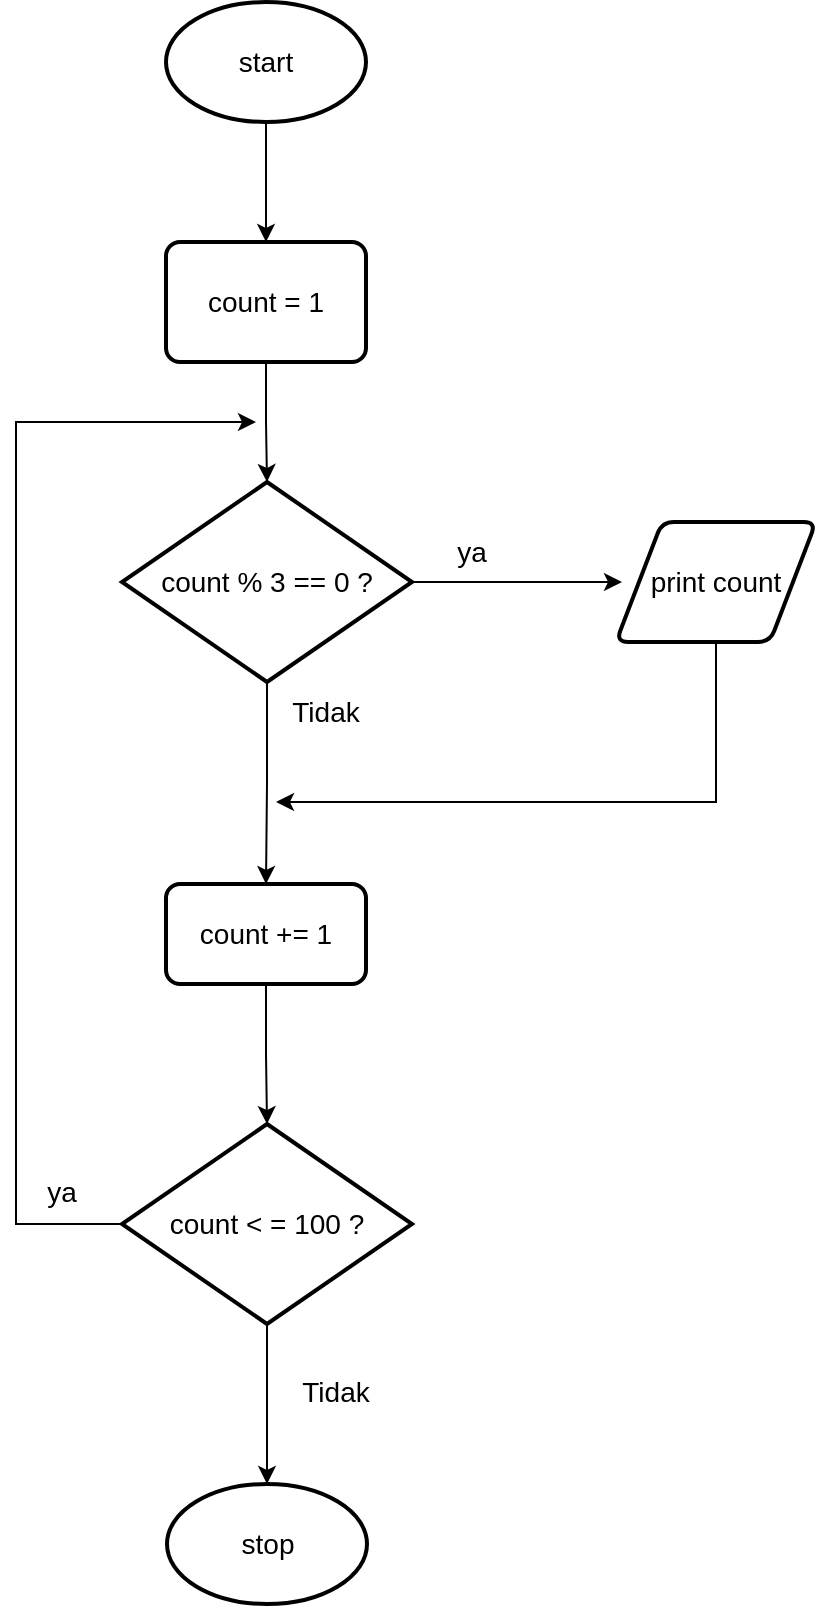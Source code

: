 <mxfile version="20.8.16" type="device"><diagram name="Page-1" id="oD-ECzn9EhyCrx6OTddm"><mxGraphModel dx="2333" dy="1253" grid="1" gridSize="10" guides="1" tooltips="1" connect="1" arrows="1" fold="1" page="1" pageScale="1" pageWidth="850" pageHeight="1100" math="0" shadow="0"><root><mxCell id="0"/><mxCell id="1" parent="0"/><mxCell id="8NlyjMkTD2fxmI9mOvBH-8" style="edgeStyle=orthogonalEdgeStyle;rounded=0;orthogonalLoop=1;jettySize=auto;html=1;entryX=0.5;entryY=0;entryDx=0;entryDy=0;fontSize=14;" edge="1" parent="1" source="8NlyjMkTD2fxmI9mOvBH-1" target="8NlyjMkTD2fxmI9mOvBH-2"><mxGeometry relative="1" as="geometry"/></mxCell><mxCell id="8NlyjMkTD2fxmI9mOvBH-1" value="&lt;font style=&quot;font-size: 14px;&quot;&gt;start&lt;/font&gt;" style="strokeWidth=2;html=1;shape=mxgraph.flowchart.start_1;whiteSpace=wrap;" vertex="1" parent="1"><mxGeometry x="375" y="30" width="100" height="60" as="geometry"/></mxCell><mxCell id="8NlyjMkTD2fxmI9mOvBH-9" style="edgeStyle=orthogonalEdgeStyle;rounded=0;orthogonalLoop=1;jettySize=auto;html=1;entryX=0.5;entryY=0;entryDx=0;entryDy=0;entryPerimeter=0;fontSize=14;" edge="1" parent="1" source="8NlyjMkTD2fxmI9mOvBH-2" target="8NlyjMkTD2fxmI9mOvBH-3"><mxGeometry relative="1" as="geometry"/></mxCell><mxCell id="8NlyjMkTD2fxmI9mOvBH-2" value="count = 1" style="rounded=1;whiteSpace=wrap;html=1;absoluteArcSize=1;arcSize=14;strokeWidth=2;fontSize=14;" vertex="1" parent="1"><mxGeometry x="375" y="150" width="100" height="60" as="geometry"/></mxCell><mxCell id="8NlyjMkTD2fxmI9mOvBH-10" style="edgeStyle=orthogonalEdgeStyle;rounded=0;orthogonalLoop=1;jettySize=auto;html=1;entryX=0.03;entryY=0.5;entryDx=0;entryDy=0;entryPerimeter=0;fontSize=14;" edge="1" parent="1" source="8NlyjMkTD2fxmI9mOvBH-3" target="8NlyjMkTD2fxmI9mOvBH-5"><mxGeometry relative="1" as="geometry"/></mxCell><mxCell id="8NlyjMkTD2fxmI9mOvBH-11" style="edgeStyle=orthogonalEdgeStyle;rounded=0;orthogonalLoop=1;jettySize=auto;html=1;entryX=0.5;entryY=0;entryDx=0;entryDy=0;fontSize=14;" edge="1" parent="1" source="8NlyjMkTD2fxmI9mOvBH-3" target="8NlyjMkTD2fxmI9mOvBH-6"><mxGeometry relative="1" as="geometry"/></mxCell><mxCell id="8NlyjMkTD2fxmI9mOvBH-3" value="count % 3 == 0 ?" style="strokeWidth=2;html=1;shape=mxgraph.flowchart.decision;whiteSpace=wrap;fontSize=14;" vertex="1" parent="1"><mxGeometry x="353" y="270" width="145" height="100" as="geometry"/></mxCell><mxCell id="8NlyjMkTD2fxmI9mOvBH-17" style="edgeStyle=orthogonalEdgeStyle;rounded=0;orthogonalLoop=1;jettySize=auto;html=1;entryX=0.5;entryY=0;entryDx=0;entryDy=0;entryPerimeter=0;fontSize=14;" edge="1" parent="1" source="8NlyjMkTD2fxmI9mOvBH-4" target="8NlyjMkTD2fxmI9mOvBH-7"><mxGeometry relative="1" as="geometry"/></mxCell><mxCell id="8NlyjMkTD2fxmI9mOvBH-21" style="edgeStyle=orthogonalEdgeStyle;rounded=0;orthogonalLoop=1;jettySize=auto;html=1;fontSize=14;" edge="1" parent="1" source="8NlyjMkTD2fxmI9mOvBH-4"><mxGeometry relative="1" as="geometry"><mxPoint x="420" y="240" as="targetPoint"/><Array as="points"><mxPoint x="300" y="641"/><mxPoint x="300" y="240"/></Array></mxGeometry></mxCell><mxCell id="8NlyjMkTD2fxmI9mOvBH-4" value="count &amp;lt; = 100 ?" style="strokeWidth=2;html=1;shape=mxgraph.flowchart.decision;whiteSpace=wrap;fontSize=14;" vertex="1" parent="1"><mxGeometry x="353" y="591" width="145" height="100" as="geometry"/></mxCell><mxCell id="8NlyjMkTD2fxmI9mOvBH-13" style="edgeStyle=orthogonalEdgeStyle;rounded=0;orthogonalLoop=1;jettySize=auto;html=1;fontSize=14;" edge="1" parent="1" source="8NlyjMkTD2fxmI9mOvBH-5"><mxGeometry relative="1" as="geometry"><mxPoint x="430" y="430" as="targetPoint"/><Array as="points"><mxPoint x="650" y="430"/><mxPoint x="430" y="430"/></Array></mxGeometry></mxCell><mxCell id="8NlyjMkTD2fxmI9mOvBH-5" value="print count" style="shape=parallelogram;html=1;strokeWidth=2;perimeter=parallelogramPerimeter;whiteSpace=wrap;rounded=1;arcSize=12;size=0.23;fontSize=14;" vertex="1" parent="1"><mxGeometry x="600" y="290" width="100" height="60" as="geometry"/></mxCell><mxCell id="8NlyjMkTD2fxmI9mOvBH-16" style="edgeStyle=orthogonalEdgeStyle;rounded=0;orthogonalLoop=1;jettySize=auto;html=1;entryX=0.5;entryY=0;entryDx=0;entryDy=0;entryPerimeter=0;fontSize=14;" edge="1" parent="1" source="8NlyjMkTD2fxmI9mOvBH-6" target="8NlyjMkTD2fxmI9mOvBH-4"><mxGeometry relative="1" as="geometry"/></mxCell><mxCell id="8NlyjMkTD2fxmI9mOvBH-6" value="count += 1" style="rounded=1;whiteSpace=wrap;html=1;absoluteArcSize=1;arcSize=14;strokeWidth=2;fontSize=14;" vertex="1" parent="1"><mxGeometry x="375" y="471" width="100" height="50" as="geometry"/></mxCell><mxCell id="8NlyjMkTD2fxmI9mOvBH-7" value="stop" style="strokeWidth=2;html=1;shape=mxgraph.flowchart.start_1;whiteSpace=wrap;fontSize=14;" vertex="1" parent="1"><mxGeometry x="375.5" y="771" width="100" height="60" as="geometry"/></mxCell><mxCell id="8NlyjMkTD2fxmI9mOvBH-14" value="ya" style="text;html=1;strokeColor=none;fillColor=none;align=center;verticalAlign=middle;whiteSpace=wrap;rounded=0;fontSize=14;" vertex="1" parent="1"><mxGeometry x="498" y="290" width="60" height="30" as="geometry"/></mxCell><mxCell id="8NlyjMkTD2fxmI9mOvBH-15" value="Tidak" style="text;html=1;strokeColor=none;fillColor=none;align=center;verticalAlign=middle;whiteSpace=wrap;rounded=0;fontSize=14;" vertex="1" parent="1"><mxGeometry x="425" y="370" width="60" height="30" as="geometry"/></mxCell><mxCell id="8NlyjMkTD2fxmI9mOvBH-18" value="Tidak" style="text;html=1;strokeColor=none;fillColor=none;align=center;verticalAlign=middle;whiteSpace=wrap;rounded=0;fontSize=14;" vertex="1" parent="1"><mxGeometry x="430" y="710" width="60" height="30" as="geometry"/></mxCell><mxCell id="8NlyjMkTD2fxmI9mOvBH-22" value="ya" style="text;html=1;strokeColor=none;fillColor=none;align=center;verticalAlign=middle;whiteSpace=wrap;rounded=0;fontSize=14;" vertex="1" parent="1"><mxGeometry x="293" y="610" width="60" height="30" as="geometry"/></mxCell></root></mxGraphModel></diagram></mxfile>